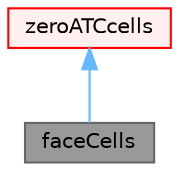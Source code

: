 digraph "faceCells"
{
 // LATEX_PDF_SIZE
  bgcolor="transparent";
  edge [fontname=Helvetica,fontsize=10,labelfontname=Helvetica,labelfontsize=10];
  node [fontname=Helvetica,fontsize=10,shape=box,height=0.2,width=0.4];
  Node1 [id="Node000001",label="faceCells",height=0.2,width=0.4,color="gray40", fillcolor="grey60", style="filled", fontcolor="black",tooltip="Smooth ATC in cells next to a set of patches supplied by type."];
  Node2 -> Node1 [id="edge1_Node000001_Node000002",dir="back",color="steelblue1",style="solid",tooltip=" "];
  Node2 [id="Node000002",label="zeroATCcells",height=0.2,width=0.4,color="red", fillcolor="#FFF0F0", style="filled",URL="$classFoam_1_1zeroATCcells.html",tooltip="Base class for selecting cells on which to zero the ATC term."];
}
